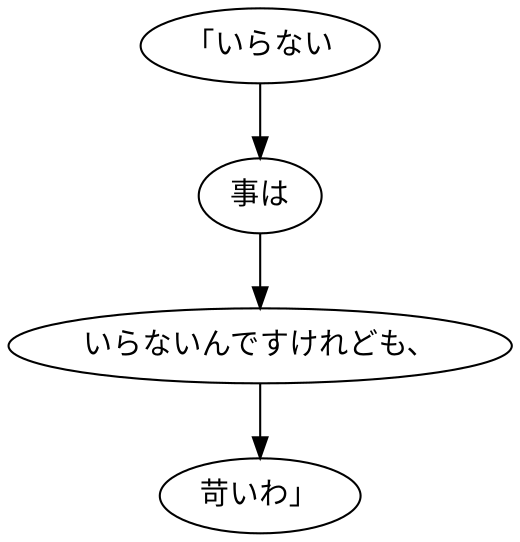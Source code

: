 digraph graph7125 {
	node0 [label="「いらない"];
	node1 [label="事は"];
	node2 [label="いらないんですけれども、"];
	node3 [label="苛いわ」"];
	node0 -> node1;
	node1 -> node2;
	node2 -> node3;
}
